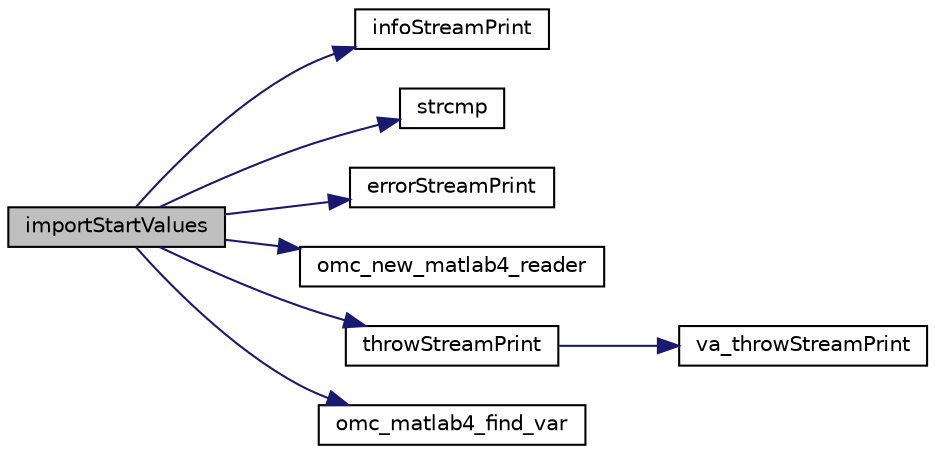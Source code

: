 digraph "importStartValues"
{
  edge [fontname="Helvetica",fontsize="10",labelfontname="Helvetica",labelfontsize="10"];
  node [fontname="Helvetica",fontsize="10",shape=record];
  rankdir="LR";
  Node0 [label="importStartValues",height=0.2,width=0.4,color="black", fillcolor="grey75", style="filled", fontcolor="black"];
  Node0 -> Node1 [color="midnightblue",fontsize="10",style="solid",fontname="Helvetica"];
  Node1 [label="infoStreamPrint",height=0.2,width=0.4,color="black", fillcolor="white", style="filled",URL="$d8/d3d/omc__error_8c.html#a10db3e5db0fc2d27b41ceafbbca0d2ad"];
  Node0 -> Node2 [color="midnightblue",fontsize="10",style="solid",fontname="Helvetica"];
  Node2 [label="strcmp",height=0.2,width=0.4,color="black", fillcolor="white", style="filled",URL="$db/d13/_c_vode_get_8m.html#ab022bbe018438998408fda94a327a547"];
  Node0 -> Node3 [color="midnightblue",fontsize="10",style="solid",fontname="Helvetica"];
  Node3 [label="errorStreamPrint",height=0.2,width=0.4,color="black", fillcolor="white", style="filled",URL="$d8/d3d/omc__error_8c.html#aeb82c693b8d07569e58d669755e277a4"];
  Node0 -> Node4 [color="midnightblue",fontsize="10",style="solid",fontname="Helvetica"];
  Node4 [label="omc_new_matlab4_reader",height=0.2,width=0.4,color="black", fillcolor="white", style="filled",URL="$d6/dbe/read__matlab4_8c.html#a32e6a9d3415214b5b54872cb6b137b73"];
  Node0 -> Node5 [color="midnightblue",fontsize="10",style="solid",fontname="Helvetica"];
  Node5 [label="throwStreamPrint",height=0.2,width=0.4,color="black", fillcolor="white", style="filled",URL="$d8/d3d/omc__error_8c.html#ace3549ed53d1ce9f60bcdfe2f941a592"];
  Node5 -> Node6 [color="midnightblue",fontsize="10",style="solid",fontname="Helvetica"];
  Node6 [label="va_throwStreamPrint",height=0.2,width=0.4,color="black", fillcolor="white", style="filled",URL="$d8/d3d/omc__error_8c.html#aa11774b25878a13bb0b79660763b3ca4"];
  Node0 -> Node7 [color="midnightblue",fontsize="10",style="solid",fontname="Helvetica"];
  Node7 [label="omc_matlab4_find_var",height=0.2,width=0.4,color="black", fillcolor="white", style="filled",URL="$d6/dbe/read__matlab4_8c.html#a28ef1ca4a2860cf3aec32e3eb61aa156"];
}
